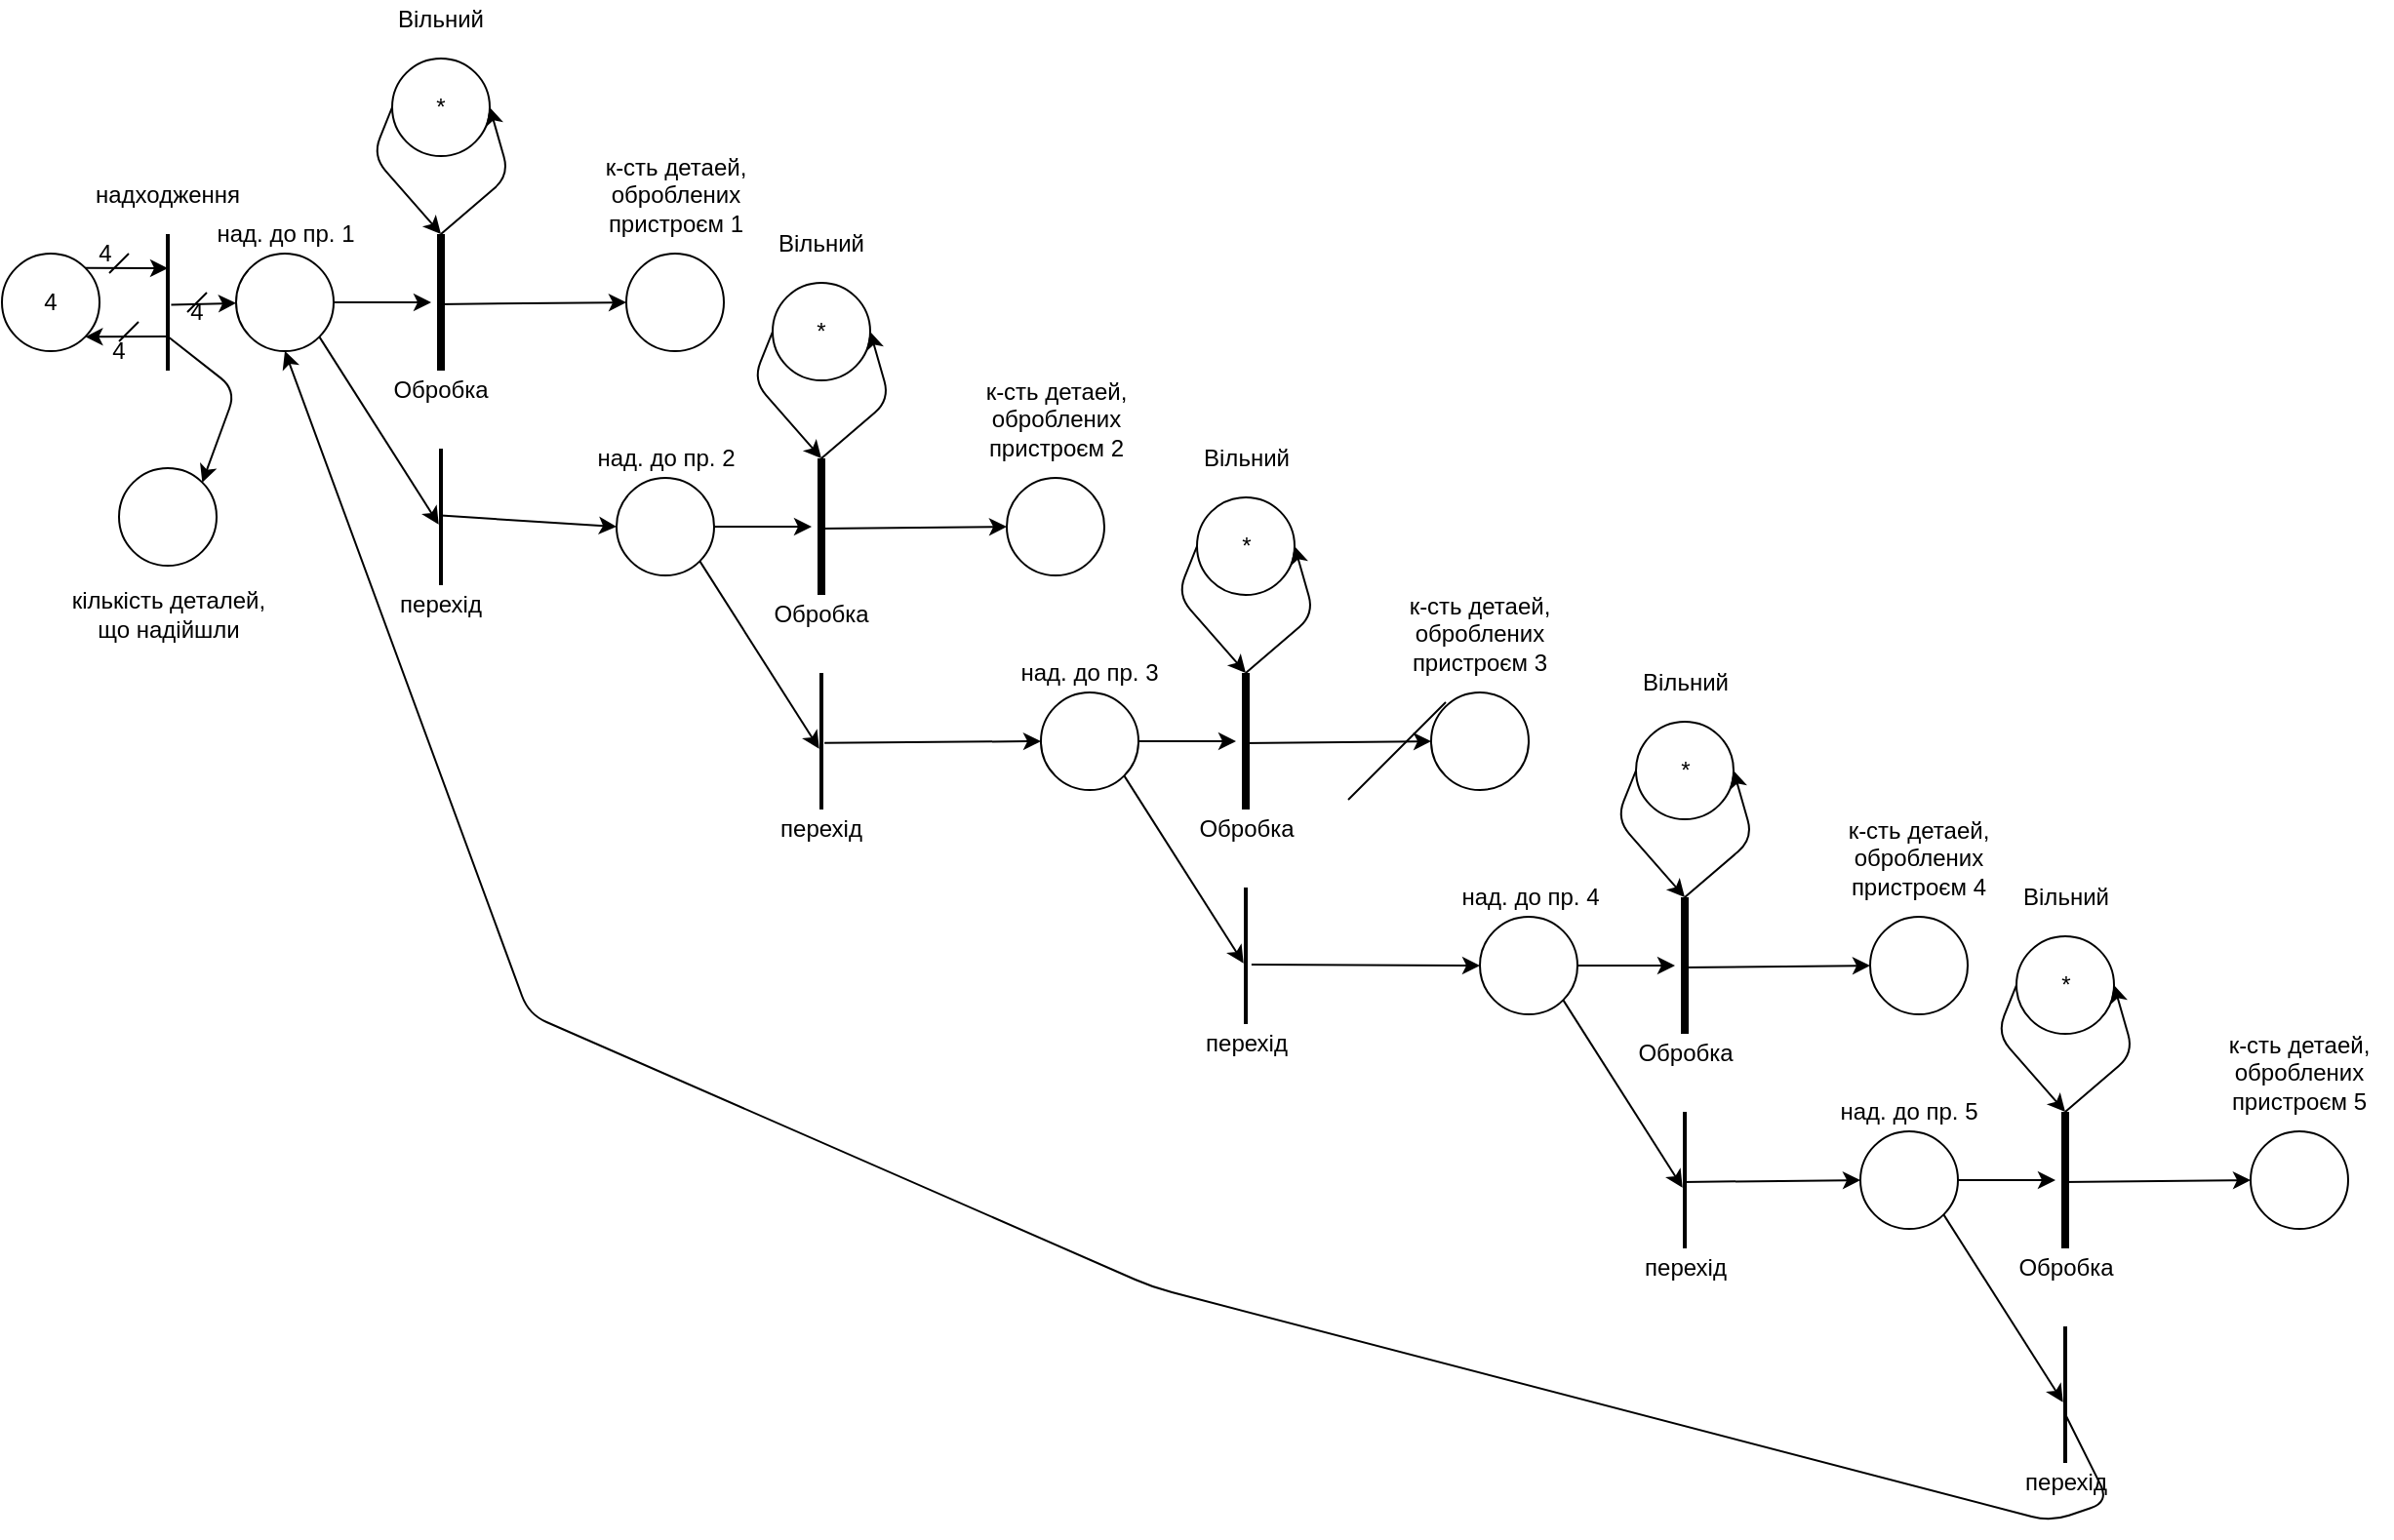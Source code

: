 <mxfile version="13.8.3" type="device"><diagram id="ny2dwYW43ycup7e7uSlZ" name="Page-1"><mxGraphModel dx="813" dy="1542" grid="1" gridSize="10" guides="1" tooltips="1" connect="1" arrows="1" fold="1" page="1" pageScale="1" pageWidth="850" pageHeight="1100" math="0" shadow="0"><root><mxCell id="0"/><mxCell id="1" parent="0"/><mxCell id="P1jIHPTxnFaDscFirMh2-157" value="4" style="ellipse;whiteSpace=wrap;html=1;aspect=fixed;" parent="1" vertex="1"><mxGeometry x="10" y="90" width="50" height="50" as="geometry"/></mxCell><mxCell id="P1jIHPTxnFaDscFirMh2-158" value="" style="line;strokeWidth=2;direction=south;html=1;" parent="1" vertex="1"><mxGeometry x="90" y="80" width="10" height="70" as="geometry"/></mxCell><mxCell id="P1jIHPTxnFaDscFirMh2-159" value="" style="endArrow=classic;html=1;exitX=1;exitY=0;exitDx=0;exitDy=0;entryX=0.25;entryY=0.5;entryDx=0;entryDy=0;entryPerimeter=0;" parent="1" source="P1jIHPTxnFaDscFirMh2-157" target="P1jIHPTxnFaDscFirMh2-158" edge="1"><mxGeometry width="50" height="50" relative="1" as="geometry"><mxPoint x="400" y="420" as="sourcePoint"/><mxPoint x="450" y="370" as="targetPoint"/></mxGeometry></mxCell><mxCell id="P1jIHPTxnFaDscFirMh2-160" value="" style="endArrow=classic;html=1;exitX=0.75;exitY=0.5;exitDx=0;exitDy=0;exitPerimeter=0;entryX=1;entryY=1;entryDx=0;entryDy=0;" parent="1" source="P1jIHPTxnFaDscFirMh2-158" target="P1jIHPTxnFaDscFirMh2-157" edge="1"><mxGeometry width="50" height="50" relative="1" as="geometry"><mxPoint x="400" y="420" as="sourcePoint"/><mxPoint x="450" y="370" as="targetPoint"/></mxGeometry></mxCell><mxCell id="P1jIHPTxnFaDscFirMh2-161" value="" style="ellipse;whiteSpace=wrap;html=1;aspect=fixed;" parent="1" vertex="1"><mxGeometry x="130" y="90" width="50" height="50" as="geometry"/></mxCell><mxCell id="P1jIHPTxnFaDscFirMh2-162" value="*" style="ellipse;whiteSpace=wrap;html=1;aspect=fixed;" parent="1" vertex="1"><mxGeometry x="210" y="-10" width="50" height="50" as="geometry"/></mxCell><mxCell id="P1jIHPTxnFaDscFirMh2-163" value="" style="ellipse;whiteSpace=wrap;html=1;aspect=fixed;" parent="1" vertex="1"><mxGeometry x="330" y="90" width="50" height="50" as="geometry"/></mxCell><mxCell id="P1jIHPTxnFaDscFirMh2-164" value="" style="ellipse;whiteSpace=wrap;html=1;aspect=fixed;" parent="1" vertex="1"><mxGeometry x="70" y="200" width="50" height="50" as="geometry"/></mxCell><mxCell id="P1jIHPTxnFaDscFirMh2-165" value="" style="line;strokeWidth=4;direction=south;html=1;" parent="1" vertex="1"><mxGeometry x="230" y="80" width="10" height="70" as="geometry"/></mxCell><mxCell id="P1jIHPTxnFaDscFirMh2-166" value="" style="endArrow=classic;html=1;exitX=0;exitY=0.5;exitDx=0;exitDy=0;exitPerimeter=0;entryX=1;entryY=0.5;entryDx=0;entryDy=0;" parent="1" source="P1jIHPTxnFaDscFirMh2-165" target="P1jIHPTxnFaDscFirMh2-162" edge="1"><mxGeometry width="50" height="50" relative="1" as="geometry"><mxPoint x="260" y="100" as="sourcePoint"/><mxPoint x="310" y="50" as="targetPoint"/><Array as="points"><mxPoint x="270" y="50"/></Array></mxGeometry></mxCell><mxCell id="P1jIHPTxnFaDscFirMh2-167" value="" style="endArrow=classic;html=1;exitX=0;exitY=0.5;exitDx=0;exitDy=0;entryX=0;entryY=0.5;entryDx=0;entryDy=0;entryPerimeter=0;" parent="1" source="P1jIHPTxnFaDscFirMh2-162" target="P1jIHPTxnFaDscFirMh2-165" edge="1"><mxGeometry width="50" height="50" relative="1" as="geometry"><mxPoint x="400" y="320" as="sourcePoint"/><mxPoint x="450" y="270" as="targetPoint"/><Array as="points"><mxPoint x="200" y="40"/></Array></mxGeometry></mxCell><mxCell id="P1jIHPTxnFaDscFirMh2-168" value="" style="endArrow=classic;html=1;exitX=0.514;exitY=0.7;exitDx=0;exitDy=0;exitPerimeter=0;entryX=0;entryY=0.5;entryDx=0;entryDy=0;" parent="1" source="P1jIHPTxnFaDscFirMh2-165" target="P1jIHPTxnFaDscFirMh2-163" edge="1"><mxGeometry width="50" height="50" relative="1" as="geometry"><mxPoint x="400" y="320" as="sourcePoint"/><mxPoint x="450" y="270" as="targetPoint"/></mxGeometry></mxCell><mxCell id="P1jIHPTxnFaDscFirMh2-169" value="" style="line;strokeWidth=2;direction=south;html=1;" parent="1" vertex="1"><mxGeometry x="230" y="190" width="10" height="70" as="geometry"/></mxCell><mxCell id="P1jIHPTxnFaDscFirMh2-170" value="" style="endArrow=classic;html=1;exitX=1;exitY=1;exitDx=0;exitDy=0;entryX=0.555;entryY=0.614;entryDx=0;entryDy=0;entryPerimeter=0;" parent="1" source="P1jIHPTxnFaDscFirMh2-161" target="P1jIHPTxnFaDscFirMh2-169" edge="1"><mxGeometry width="50" height="50" relative="1" as="geometry"><mxPoint x="240" y="210" as="sourcePoint"/><mxPoint x="290" y="160" as="targetPoint"/></mxGeometry></mxCell><mxCell id="P1jIHPTxnFaDscFirMh2-171" value="" style="endArrow=classic;html=1;exitX=1;exitY=0.5;exitDx=0;exitDy=0;" parent="1" source="P1jIHPTxnFaDscFirMh2-161" target="P1jIHPTxnFaDscFirMh2-165" edge="1"><mxGeometry width="50" height="50" relative="1" as="geometry"><mxPoint x="240" y="210" as="sourcePoint"/><mxPoint x="290" y="160" as="targetPoint"/></mxGeometry></mxCell><mxCell id="P1jIHPTxnFaDscFirMh2-172" value="" style="endArrow=classic;html=1;exitX=0.518;exitY=0.329;exitDx=0;exitDy=0;exitPerimeter=0;" parent="1" source="P1jIHPTxnFaDscFirMh2-158" target="P1jIHPTxnFaDscFirMh2-161" edge="1"><mxGeometry width="50" height="50" relative="1" as="geometry"><mxPoint x="240" y="210" as="sourcePoint"/><mxPoint x="290" y="160" as="targetPoint"/></mxGeometry></mxCell><mxCell id="P1jIHPTxnFaDscFirMh2-173" value="" style="endArrow=classic;html=1;exitX=0.75;exitY=0.5;exitDx=0;exitDy=0;exitPerimeter=0;entryX=1;entryY=0;entryDx=0;entryDy=0;" parent="1" source="P1jIHPTxnFaDscFirMh2-158" target="P1jIHPTxnFaDscFirMh2-164" edge="1"><mxGeometry width="50" height="50" relative="1" as="geometry"><mxPoint x="240" y="210" as="sourcePoint"/><mxPoint x="290" y="160" as="targetPoint"/><Array as="points"><mxPoint x="130" y="160"/></Array></mxGeometry></mxCell><mxCell id="P1jIHPTxnFaDscFirMh2-174" value="надходження" style="text;html=1;strokeColor=none;fillColor=none;align=center;verticalAlign=middle;whiteSpace=wrap;rounded=0;" parent="1" vertex="1"><mxGeometry x="75" y="50" width="40" height="20" as="geometry"/></mxCell><mxCell id="P1jIHPTxnFaDscFirMh2-175" value="над. до пр. 1" style="text;html=1;strokeColor=none;fillColor=none;align=center;verticalAlign=middle;whiteSpace=wrap;rounded=0;" parent="1" vertex="1"><mxGeometry x="112.5" y="70" width="85" height="20" as="geometry"/></mxCell><mxCell id="P1jIHPTxnFaDscFirMh2-176" value="Вільний" style="text;html=1;strokeColor=none;fillColor=none;align=center;verticalAlign=middle;whiteSpace=wrap;rounded=0;" parent="1" vertex="1"><mxGeometry x="215" y="-40" width="40" height="20" as="geometry"/></mxCell><mxCell id="P1jIHPTxnFaDscFirMh2-177" value="Обробка" style="text;html=1;strokeColor=none;fillColor=none;align=center;verticalAlign=middle;whiteSpace=wrap;rounded=0;" parent="1" vertex="1"><mxGeometry x="215" y="150" width="40" height="20" as="geometry"/></mxCell><mxCell id="P1jIHPTxnFaDscFirMh2-178" value="кількість деталей, що надійшли" style="text;html=1;strokeColor=none;fillColor=none;align=center;verticalAlign=middle;whiteSpace=wrap;rounded=0;" parent="1" vertex="1"><mxGeometry x="42.5" y="260" width="105" height="30" as="geometry"/></mxCell><mxCell id="P1jIHPTxnFaDscFirMh2-179" value="к-сть детаей, оброблених пристроєм 1" style="text;html=1;strokeColor=none;fillColor=none;align=center;verticalAlign=middle;whiteSpace=wrap;rounded=0;" parent="1" vertex="1"><mxGeometry x="307.5" y="50" width="95" height="20" as="geometry"/></mxCell><mxCell id="P1jIHPTxnFaDscFirMh2-180" value="" style="ellipse;whiteSpace=wrap;html=1;aspect=fixed;" parent="1" vertex="1"><mxGeometry x="325" y="205" width="50" height="50" as="geometry"/></mxCell><mxCell id="P1jIHPTxnFaDscFirMh2-181" value="*" style="ellipse;whiteSpace=wrap;html=1;aspect=fixed;" parent="1" vertex="1"><mxGeometry x="405" y="105" width="50" height="50" as="geometry"/></mxCell><mxCell id="P1jIHPTxnFaDscFirMh2-182" value="" style="ellipse;whiteSpace=wrap;html=1;aspect=fixed;" parent="1" vertex="1"><mxGeometry x="525" y="205" width="50" height="50" as="geometry"/></mxCell><mxCell id="P1jIHPTxnFaDscFirMh2-183" value="" style="line;strokeWidth=4;direction=south;html=1;" parent="1" vertex="1"><mxGeometry x="425" y="195" width="10" height="70" as="geometry"/></mxCell><mxCell id="P1jIHPTxnFaDscFirMh2-184" value="" style="endArrow=classic;html=1;exitX=0;exitY=0.5;exitDx=0;exitDy=0;exitPerimeter=0;entryX=1;entryY=0.5;entryDx=0;entryDy=0;" parent="1" source="P1jIHPTxnFaDscFirMh2-183" target="P1jIHPTxnFaDscFirMh2-181" edge="1"><mxGeometry width="50" height="50" relative="1" as="geometry"><mxPoint x="455" y="215" as="sourcePoint"/><mxPoint x="505" y="165" as="targetPoint"/><Array as="points"><mxPoint x="465" y="165"/></Array></mxGeometry></mxCell><mxCell id="P1jIHPTxnFaDscFirMh2-185" value="" style="endArrow=classic;html=1;exitX=0;exitY=0.5;exitDx=0;exitDy=0;entryX=0;entryY=0.5;entryDx=0;entryDy=0;entryPerimeter=0;" parent="1" source="P1jIHPTxnFaDscFirMh2-181" target="P1jIHPTxnFaDscFirMh2-183" edge="1"><mxGeometry width="50" height="50" relative="1" as="geometry"><mxPoint x="595" y="435" as="sourcePoint"/><mxPoint x="645" y="385" as="targetPoint"/><Array as="points"><mxPoint x="395" y="155"/></Array></mxGeometry></mxCell><mxCell id="P1jIHPTxnFaDscFirMh2-186" value="" style="endArrow=classic;html=1;exitX=0.514;exitY=0.7;exitDx=0;exitDy=0;exitPerimeter=0;entryX=0;entryY=0.5;entryDx=0;entryDy=0;" parent="1" source="P1jIHPTxnFaDscFirMh2-183" target="P1jIHPTxnFaDscFirMh2-182" edge="1"><mxGeometry width="50" height="50" relative="1" as="geometry"><mxPoint x="595" y="435" as="sourcePoint"/><mxPoint x="645" y="385" as="targetPoint"/></mxGeometry></mxCell><mxCell id="P1jIHPTxnFaDscFirMh2-187" value="" style="line;strokeWidth=2;direction=south;html=1;" parent="1" vertex="1"><mxGeometry x="425" y="305" width="10" height="70" as="geometry"/></mxCell><mxCell id="P1jIHPTxnFaDscFirMh2-188" value="" style="endArrow=classic;html=1;exitX=1;exitY=1;exitDx=0;exitDy=0;entryX=0.555;entryY=0.614;entryDx=0;entryDy=0;entryPerimeter=0;" parent="1" source="P1jIHPTxnFaDscFirMh2-180" target="P1jIHPTxnFaDscFirMh2-187" edge="1"><mxGeometry width="50" height="50" relative="1" as="geometry"><mxPoint x="435" y="325" as="sourcePoint"/><mxPoint x="485" y="275" as="targetPoint"/></mxGeometry></mxCell><mxCell id="P1jIHPTxnFaDscFirMh2-189" value="" style="endArrow=classic;html=1;exitX=1;exitY=0.5;exitDx=0;exitDy=0;" parent="1" source="P1jIHPTxnFaDscFirMh2-180" target="P1jIHPTxnFaDscFirMh2-183" edge="1"><mxGeometry width="50" height="50" relative="1" as="geometry"><mxPoint x="435" y="325" as="sourcePoint"/><mxPoint x="485" y="275" as="targetPoint"/></mxGeometry></mxCell><mxCell id="P1jIHPTxnFaDscFirMh2-190" value="над. до пр. 2" style="text;html=1;strokeColor=none;fillColor=none;align=center;verticalAlign=middle;whiteSpace=wrap;rounded=0;" parent="1" vertex="1"><mxGeometry x="307.5" y="185" width="85" height="20" as="geometry"/></mxCell><mxCell id="P1jIHPTxnFaDscFirMh2-191" value="Вільний" style="text;html=1;strokeColor=none;fillColor=none;align=center;verticalAlign=middle;whiteSpace=wrap;rounded=0;" parent="1" vertex="1"><mxGeometry x="410" y="75" width="40" height="20" as="geometry"/></mxCell><mxCell id="P1jIHPTxnFaDscFirMh2-192" value="Обробка" style="text;html=1;strokeColor=none;fillColor=none;align=center;verticalAlign=middle;whiteSpace=wrap;rounded=0;" parent="1" vertex="1"><mxGeometry x="410" y="265" width="40" height="20" as="geometry"/></mxCell><mxCell id="P1jIHPTxnFaDscFirMh2-193" value="к-сть детаей, оброблених пристроєм 2" style="text;html=1;strokeColor=none;fillColor=none;align=center;verticalAlign=middle;whiteSpace=wrap;rounded=0;" parent="1" vertex="1"><mxGeometry x="502.5" y="165" width="95" height="20" as="geometry"/></mxCell><mxCell id="P1jIHPTxnFaDscFirMh2-194" value="" style="ellipse;whiteSpace=wrap;html=1;aspect=fixed;" parent="1" vertex="1"><mxGeometry x="542.5" y="315" width="50" height="50" as="geometry"/></mxCell><mxCell id="P1jIHPTxnFaDscFirMh2-195" value="*" style="ellipse;whiteSpace=wrap;html=1;aspect=fixed;" parent="1" vertex="1"><mxGeometry x="622.5" y="215" width="50" height="50" as="geometry"/></mxCell><mxCell id="P1jIHPTxnFaDscFirMh2-196" value="" style="ellipse;whiteSpace=wrap;html=1;aspect=fixed;" parent="1" vertex="1"><mxGeometry x="742.5" y="315" width="50" height="50" as="geometry"/></mxCell><mxCell id="P1jIHPTxnFaDscFirMh2-197" value="" style="line;strokeWidth=4;direction=south;html=1;" parent="1" vertex="1"><mxGeometry x="642.5" y="305" width="10" height="70" as="geometry"/></mxCell><mxCell id="P1jIHPTxnFaDscFirMh2-198" value="" style="endArrow=classic;html=1;exitX=0;exitY=0.5;exitDx=0;exitDy=0;exitPerimeter=0;entryX=1;entryY=0.5;entryDx=0;entryDy=0;" parent="1" source="P1jIHPTxnFaDscFirMh2-197" target="P1jIHPTxnFaDscFirMh2-195" edge="1"><mxGeometry width="50" height="50" relative="1" as="geometry"><mxPoint x="672.5" y="325" as="sourcePoint"/><mxPoint x="722.5" y="275" as="targetPoint"/><Array as="points"><mxPoint x="682.5" y="275"/></Array></mxGeometry></mxCell><mxCell id="P1jIHPTxnFaDscFirMh2-199" value="" style="endArrow=classic;html=1;exitX=0;exitY=0.5;exitDx=0;exitDy=0;entryX=0;entryY=0.5;entryDx=0;entryDy=0;entryPerimeter=0;" parent="1" source="P1jIHPTxnFaDscFirMh2-195" target="P1jIHPTxnFaDscFirMh2-197" edge="1"><mxGeometry width="50" height="50" relative="1" as="geometry"><mxPoint x="812.5" y="545" as="sourcePoint"/><mxPoint x="862.5" y="495" as="targetPoint"/><Array as="points"><mxPoint x="612.5" y="265"/></Array></mxGeometry></mxCell><mxCell id="P1jIHPTxnFaDscFirMh2-200" value="" style="endArrow=classic;html=1;exitX=0.514;exitY=0.7;exitDx=0;exitDy=0;exitPerimeter=0;entryX=0;entryY=0.5;entryDx=0;entryDy=0;" parent="1" source="P1jIHPTxnFaDscFirMh2-197" target="P1jIHPTxnFaDscFirMh2-196" edge="1"><mxGeometry width="50" height="50" relative="1" as="geometry"><mxPoint x="812.5" y="545" as="sourcePoint"/><mxPoint x="862.5" y="495" as="targetPoint"/></mxGeometry></mxCell><mxCell id="P1jIHPTxnFaDscFirMh2-201" value="" style="line;strokeWidth=2;direction=south;html=1;" parent="1" vertex="1"><mxGeometry x="642.5" y="415" width="10" height="70" as="geometry"/></mxCell><mxCell id="P1jIHPTxnFaDscFirMh2-202" value="" style="endArrow=classic;html=1;exitX=1;exitY=1;exitDx=0;exitDy=0;entryX=0.555;entryY=0.614;entryDx=0;entryDy=0;entryPerimeter=0;" parent="1" source="P1jIHPTxnFaDscFirMh2-194" target="P1jIHPTxnFaDscFirMh2-201" edge="1"><mxGeometry width="50" height="50" relative="1" as="geometry"><mxPoint x="652.5" y="435" as="sourcePoint"/><mxPoint x="702.5" y="385" as="targetPoint"/></mxGeometry></mxCell><mxCell id="P1jIHPTxnFaDscFirMh2-203" value="" style="endArrow=classic;html=1;exitX=1;exitY=0.5;exitDx=0;exitDy=0;" parent="1" source="P1jIHPTxnFaDscFirMh2-194" target="P1jIHPTxnFaDscFirMh2-197" edge="1"><mxGeometry width="50" height="50" relative="1" as="geometry"><mxPoint x="652.5" y="435" as="sourcePoint"/><mxPoint x="702.5" y="385" as="targetPoint"/></mxGeometry></mxCell><mxCell id="P1jIHPTxnFaDscFirMh2-204" value="над. до пр. 3" style="text;html=1;strokeColor=none;fillColor=none;align=center;verticalAlign=middle;whiteSpace=wrap;rounded=0;" parent="1" vertex="1"><mxGeometry x="525" y="295" width="85" height="20" as="geometry"/></mxCell><mxCell id="P1jIHPTxnFaDscFirMh2-205" value="Вільний" style="text;html=1;strokeColor=none;fillColor=none;align=center;verticalAlign=middle;whiteSpace=wrap;rounded=0;" parent="1" vertex="1"><mxGeometry x="627.5" y="185" width="40" height="20" as="geometry"/></mxCell><mxCell id="P1jIHPTxnFaDscFirMh2-206" value="Обробка" style="text;html=1;strokeColor=none;fillColor=none;align=center;verticalAlign=middle;whiteSpace=wrap;rounded=0;" parent="1" vertex="1"><mxGeometry x="627.5" y="375" width="40" height="20" as="geometry"/></mxCell><mxCell id="P1jIHPTxnFaDscFirMh2-207" value="к-сть детаей, оброблених пристроєм 3" style="text;html=1;strokeColor=none;fillColor=none;align=center;verticalAlign=middle;whiteSpace=wrap;rounded=0;" parent="1" vertex="1"><mxGeometry x="720" y="275" width="95" height="20" as="geometry"/></mxCell><mxCell id="P1jIHPTxnFaDscFirMh2-208" value="" style="ellipse;whiteSpace=wrap;html=1;aspect=fixed;" parent="1" vertex="1"><mxGeometry x="767.5" y="430" width="50" height="50" as="geometry"/></mxCell><mxCell id="P1jIHPTxnFaDscFirMh2-209" value="*" style="ellipse;whiteSpace=wrap;html=1;aspect=fixed;" parent="1" vertex="1"><mxGeometry x="847.5" y="330" width="50" height="50" as="geometry"/></mxCell><mxCell id="P1jIHPTxnFaDscFirMh2-210" value="" style="ellipse;whiteSpace=wrap;html=1;aspect=fixed;" parent="1" vertex="1"><mxGeometry x="967.5" y="430" width="50" height="50" as="geometry"/></mxCell><mxCell id="P1jIHPTxnFaDscFirMh2-211" value="" style="line;strokeWidth=4;direction=south;html=1;" parent="1" vertex="1"><mxGeometry x="867.5" y="420" width="10" height="70" as="geometry"/></mxCell><mxCell id="P1jIHPTxnFaDscFirMh2-212" value="" style="endArrow=classic;html=1;exitX=0;exitY=0.5;exitDx=0;exitDy=0;exitPerimeter=0;entryX=1;entryY=0.5;entryDx=0;entryDy=0;" parent="1" source="P1jIHPTxnFaDscFirMh2-211" target="P1jIHPTxnFaDscFirMh2-209" edge="1"><mxGeometry width="50" height="50" relative="1" as="geometry"><mxPoint x="897.5" y="440" as="sourcePoint"/><mxPoint x="947.5" y="390" as="targetPoint"/><Array as="points"><mxPoint x="907.5" y="390"/></Array></mxGeometry></mxCell><mxCell id="P1jIHPTxnFaDscFirMh2-213" value="" style="endArrow=classic;html=1;exitX=0;exitY=0.5;exitDx=0;exitDy=0;entryX=0;entryY=0.5;entryDx=0;entryDy=0;entryPerimeter=0;" parent="1" source="P1jIHPTxnFaDscFirMh2-209" target="P1jIHPTxnFaDscFirMh2-211" edge="1"><mxGeometry width="50" height="50" relative="1" as="geometry"><mxPoint x="1037.5" y="660" as="sourcePoint"/><mxPoint x="1087.5" y="610" as="targetPoint"/><Array as="points"><mxPoint x="837.5" y="380"/></Array></mxGeometry></mxCell><mxCell id="P1jIHPTxnFaDscFirMh2-214" value="" style="endArrow=classic;html=1;exitX=0.514;exitY=0.7;exitDx=0;exitDy=0;exitPerimeter=0;entryX=0;entryY=0.5;entryDx=0;entryDy=0;" parent="1" source="P1jIHPTxnFaDscFirMh2-211" target="P1jIHPTxnFaDscFirMh2-210" edge="1"><mxGeometry width="50" height="50" relative="1" as="geometry"><mxPoint x="1037.5" y="660" as="sourcePoint"/><mxPoint x="1087.5" y="610" as="targetPoint"/></mxGeometry></mxCell><mxCell id="P1jIHPTxnFaDscFirMh2-215" value="" style="line;strokeWidth=2;direction=south;html=1;" parent="1" vertex="1"><mxGeometry x="867.5" y="530" width="10" height="70" as="geometry"/></mxCell><mxCell id="P1jIHPTxnFaDscFirMh2-216" value="" style="endArrow=classic;html=1;exitX=1;exitY=1;exitDx=0;exitDy=0;entryX=0.555;entryY=0.614;entryDx=0;entryDy=0;entryPerimeter=0;" parent="1" source="P1jIHPTxnFaDscFirMh2-208" target="P1jIHPTxnFaDscFirMh2-215" edge="1"><mxGeometry width="50" height="50" relative="1" as="geometry"><mxPoint x="877.5" y="550" as="sourcePoint"/><mxPoint x="927.5" y="500" as="targetPoint"/></mxGeometry></mxCell><mxCell id="P1jIHPTxnFaDscFirMh2-217" value="" style="endArrow=classic;html=1;exitX=1;exitY=0.5;exitDx=0;exitDy=0;" parent="1" source="P1jIHPTxnFaDscFirMh2-208" target="P1jIHPTxnFaDscFirMh2-211" edge="1"><mxGeometry width="50" height="50" relative="1" as="geometry"><mxPoint x="877.5" y="550" as="sourcePoint"/><mxPoint x="927.5" y="500" as="targetPoint"/></mxGeometry></mxCell><mxCell id="P1jIHPTxnFaDscFirMh2-218" value="над. до пр. 4" style="text;html=1;strokeColor=none;fillColor=none;align=center;verticalAlign=middle;whiteSpace=wrap;rounded=0;" parent="1" vertex="1"><mxGeometry x="751" y="410" width="85" height="20" as="geometry"/></mxCell><mxCell id="P1jIHPTxnFaDscFirMh2-219" value="Вільний" style="text;html=1;strokeColor=none;fillColor=none;align=center;verticalAlign=middle;whiteSpace=wrap;rounded=0;" parent="1" vertex="1"><mxGeometry x="852.5" y="300" width="40" height="20" as="geometry"/></mxCell><mxCell id="P1jIHPTxnFaDscFirMh2-220" value="Обробка" style="text;html=1;strokeColor=none;fillColor=none;align=center;verticalAlign=middle;whiteSpace=wrap;rounded=0;" parent="1" vertex="1"><mxGeometry x="852.5" y="490" width="40" height="20" as="geometry"/></mxCell><mxCell id="P1jIHPTxnFaDscFirMh2-221" value="к-сть детаей, оброблених пристроєм 4" style="text;html=1;strokeColor=none;fillColor=none;align=center;verticalAlign=middle;whiteSpace=wrap;rounded=0;" parent="1" vertex="1"><mxGeometry x="945" y="390" width="95" height="20" as="geometry"/></mxCell><mxCell id="P1jIHPTxnFaDscFirMh2-222" value="" style="ellipse;whiteSpace=wrap;html=1;aspect=fixed;" parent="1" vertex="1"><mxGeometry x="962.5" y="540" width="50" height="50" as="geometry"/></mxCell><mxCell id="P1jIHPTxnFaDscFirMh2-223" value="*" style="ellipse;whiteSpace=wrap;html=1;aspect=fixed;" parent="1" vertex="1"><mxGeometry x="1042.5" y="440" width="50" height="50" as="geometry"/></mxCell><mxCell id="P1jIHPTxnFaDscFirMh2-224" value="" style="ellipse;whiteSpace=wrap;html=1;aspect=fixed;" parent="1" vertex="1"><mxGeometry x="1162.5" y="540" width="50" height="50" as="geometry"/></mxCell><mxCell id="P1jIHPTxnFaDscFirMh2-225" value="" style="line;strokeWidth=4;direction=south;html=1;" parent="1" vertex="1"><mxGeometry x="1062.5" y="530" width="10" height="70" as="geometry"/></mxCell><mxCell id="P1jIHPTxnFaDscFirMh2-226" value="" style="endArrow=classic;html=1;exitX=0;exitY=0.5;exitDx=0;exitDy=0;exitPerimeter=0;entryX=1;entryY=0.5;entryDx=0;entryDy=0;" parent="1" source="P1jIHPTxnFaDscFirMh2-225" target="P1jIHPTxnFaDscFirMh2-223" edge="1"><mxGeometry width="50" height="50" relative="1" as="geometry"><mxPoint x="1092.5" y="550" as="sourcePoint"/><mxPoint x="1142.5" y="500" as="targetPoint"/><Array as="points"><mxPoint x="1102.5" y="500"/></Array></mxGeometry></mxCell><mxCell id="P1jIHPTxnFaDscFirMh2-227" value="" style="endArrow=classic;html=1;exitX=0;exitY=0.5;exitDx=0;exitDy=0;entryX=0;entryY=0.5;entryDx=0;entryDy=0;entryPerimeter=0;" parent="1" source="P1jIHPTxnFaDscFirMh2-223" target="P1jIHPTxnFaDscFirMh2-225" edge="1"><mxGeometry width="50" height="50" relative="1" as="geometry"><mxPoint x="1232.5" y="770" as="sourcePoint"/><mxPoint x="1282.5" y="720" as="targetPoint"/><Array as="points"><mxPoint x="1032.5" y="490"/></Array></mxGeometry></mxCell><mxCell id="P1jIHPTxnFaDscFirMh2-228" value="" style="endArrow=classic;html=1;exitX=0.514;exitY=0.7;exitDx=0;exitDy=0;exitPerimeter=0;entryX=0;entryY=0.5;entryDx=0;entryDy=0;" parent="1" source="P1jIHPTxnFaDscFirMh2-225" target="P1jIHPTxnFaDscFirMh2-224" edge="1"><mxGeometry width="50" height="50" relative="1" as="geometry"><mxPoint x="1232.5" y="770" as="sourcePoint"/><mxPoint x="1282.5" y="720" as="targetPoint"/></mxGeometry></mxCell><mxCell id="P1jIHPTxnFaDscFirMh2-229" value="" style="line;strokeWidth=2;direction=south;html=1;" parent="1" vertex="1"><mxGeometry x="1062.5" y="640" width="10" height="70" as="geometry"/></mxCell><mxCell id="P1jIHPTxnFaDscFirMh2-230" value="" style="endArrow=classic;html=1;exitX=1;exitY=1;exitDx=0;exitDy=0;entryX=0.555;entryY=0.614;entryDx=0;entryDy=0;entryPerimeter=0;" parent="1" source="P1jIHPTxnFaDscFirMh2-222" target="P1jIHPTxnFaDscFirMh2-229" edge="1"><mxGeometry width="50" height="50" relative="1" as="geometry"><mxPoint x="1072.5" y="660" as="sourcePoint"/><mxPoint x="1122.5" y="610" as="targetPoint"/></mxGeometry></mxCell><mxCell id="P1jIHPTxnFaDscFirMh2-231" value="" style="endArrow=classic;html=1;exitX=1;exitY=0.5;exitDx=0;exitDy=0;" parent="1" source="P1jIHPTxnFaDscFirMh2-222" target="P1jIHPTxnFaDscFirMh2-225" edge="1"><mxGeometry width="50" height="50" relative="1" as="geometry"><mxPoint x="1072.5" y="660" as="sourcePoint"/><mxPoint x="1122.5" y="610" as="targetPoint"/></mxGeometry></mxCell><mxCell id="P1jIHPTxnFaDscFirMh2-232" value="над. до пр. 5" style="text;html=1;strokeColor=none;fillColor=none;align=center;verticalAlign=middle;whiteSpace=wrap;rounded=0;" parent="1" vertex="1"><mxGeometry x="945" y="520" width="85" height="20" as="geometry"/></mxCell><mxCell id="P1jIHPTxnFaDscFirMh2-233" value="Вільний" style="text;html=1;strokeColor=none;fillColor=none;align=center;verticalAlign=middle;whiteSpace=wrap;rounded=0;" parent="1" vertex="1"><mxGeometry x="1047.5" y="410" width="40" height="20" as="geometry"/></mxCell><mxCell id="P1jIHPTxnFaDscFirMh2-234" value="Обробка" style="text;html=1;strokeColor=none;fillColor=none;align=center;verticalAlign=middle;whiteSpace=wrap;rounded=0;" parent="1" vertex="1"><mxGeometry x="1047.5" y="600" width="40" height="20" as="geometry"/></mxCell><mxCell id="P1jIHPTxnFaDscFirMh2-235" value="к-сть детаей, оброблених пристроєм 5" style="text;html=1;strokeColor=none;fillColor=none;align=center;verticalAlign=middle;whiteSpace=wrap;rounded=0;" parent="1" vertex="1"><mxGeometry x="1140" y="500" width="95" height="20" as="geometry"/></mxCell><mxCell id="P1jIHPTxnFaDscFirMh2-236" value="" style="endArrow=classic;html=1;exitX=0.49;exitY=0.5;exitDx=0;exitDy=0;exitPerimeter=0;entryX=0;entryY=0.5;entryDx=0;entryDy=0;" parent="1" source="P1jIHPTxnFaDscFirMh2-169" target="P1jIHPTxnFaDscFirMh2-180" edge="1"><mxGeometry width="50" height="50" relative="1" as="geometry"><mxPoint x="370" y="190" as="sourcePoint"/><mxPoint x="420" y="140" as="targetPoint"/></mxGeometry></mxCell><mxCell id="P1jIHPTxnFaDscFirMh2-237" value="перехід" style="text;html=1;strokeColor=none;fillColor=none;align=center;verticalAlign=middle;whiteSpace=wrap;rounded=0;" parent="1" vertex="1"><mxGeometry x="215" y="260" width="40" height="20" as="geometry"/></mxCell><mxCell id="P1jIHPTxnFaDscFirMh2-238" value="перехід" style="text;html=1;strokeColor=none;fillColor=none;align=center;verticalAlign=middle;whiteSpace=wrap;rounded=0;" parent="1" vertex="1"><mxGeometry x="410" y="375" width="40" height="20" as="geometry"/></mxCell><mxCell id="P1jIHPTxnFaDscFirMh2-239" value="перехід" style="text;html=1;strokeColor=none;fillColor=none;align=center;verticalAlign=middle;whiteSpace=wrap;rounded=0;" parent="1" vertex="1"><mxGeometry x="627.5" y="485" width="40" height="20" as="geometry"/></mxCell><mxCell id="P1jIHPTxnFaDscFirMh2-240" value="перехід" style="text;html=1;strokeColor=none;fillColor=none;align=center;verticalAlign=middle;whiteSpace=wrap;rounded=0;" parent="1" vertex="1"><mxGeometry x="852.5" y="600" width="40" height="20" as="geometry"/></mxCell><mxCell id="P1jIHPTxnFaDscFirMh2-241" value="перехід" style="text;html=1;strokeColor=none;fillColor=none;align=center;verticalAlign=middle;whiteSpace=wrap;rounded=0;" parent="1" vertex="1"><mxGeometry x="1047.5" y="710" width="40" height="20" as="geometry"/></mxCell><mxCell id="P1jIHPTxnFaDscFirMh2-242" value="" style="endArrow=classic;html=1;exitX=0.512;exitY=0.343;exitDx=0;exitDy=0;exitPerimeter=0;entryX=0;entryY=0.5;entryDx=0;entryDy=0;" parent="1" source="P1jIHPTxnFaDscFirMh2-187" target="P1jIHPTxnFaDscFirMh2-194" edge="1"><mxGeometry width="50" height="50" relative="1" as="geometry"><mxPoint x="340" y="280" as="sourcePoint"/><mxPoint x="390" y="230" as="targetPoint"/></mxGeometry></mxCell><mxCell id="P1jIHPTxnFaDscFirMh2-243" value="" style="endArrow=classic;html=1;entryX=0;entryY=0.5;entryDx=0;entryDy=0;exitX=0.565;exitY=0.207;exitDx=0;exitDy=0;exitPerimeter=0;" parent="1" source="P1jIHPTxnFaDscFirMh2-201" target="P1jIHPTxnFaDscFirMh2-208" edge="1"><mxGeometry width="50" height="50" relative="1" as="geometry"><mxPoint x="600" y="470" as="sourcePoint"/><mxPoint x="650" y="420" as="targetPoint"/></mxGeometry></mxCell><mxCell id="P1jIHPTxnFaDscFirMh2-244" value="" style="endArrow=classic;html=1;entryX=0;entryY=0.5;entryDx=0;entryDy=0;exitX=0.514;exitY=0.593;exitDx=0;exitDy=0;exitPerimeter=0;" parent="1" source="P1jIHPTxnFaDscFirMh2-215" target="P1jIHPTxnFaDscFirMh2-222" edge="1"><mxGeometry width="50" height="50" relative="1" as="geometry"><mxPoint x="970" y="610" as="sourcePoint"/><mxPoint x="1020" y="560" as="targetPoint"/></mxGeometry></mxCell><mxCell id="P1jIHPTxnFaDscFirMh2-245" value="" style="endArrow=classic;html=1;exitX=0.643;exitY=0.5;exitDx=0;exitDy=0;exitPerimeter=0;entryX=0.5;entryY=1;entryDx=0;entryDy=0;" parent="1" source="P1jIHPTxnFaDscFirMh2-229" target="P1jIHPTxnFaDscFirMh2-161" edge="1"><mxGeometry width="50" height="50" relative="1" as="geometry"><mxPoint x="700" y="670" as="sourcePoint"/><mxPoint x="190" y="280" as="targetPoint"/><Array as="points"><mxPoint x="1090" y="730"/><mxPoint x="1060" y="740"/><mxPoint x="600" y="620"/><mxPoint x="280" y="480"/></Array></mxGeometry></mxCell><mxCell id="Em1EnPWQCd6ln5a8MOx3-1" value="" style="endArrow=none;html=1;" edge="1" parent="1"><mxGeometry width="50" height="50" relative="1" as="geometry"><mxPoint x="700" y="370" as="sourcePoint"/><mxPoint x="750" y="320" as="targetPoint"/></mxGeometry></mxCell><mxCell id="Em1EnPWQCd6ln5a8MOx3-2" value="" style="endArrow=none;html=1;" edge="1" parent="1"><mxGeometry width="50" height="50" relative="1" as="geometry"><mxPoint x="65" y="100" as="sourcePoint"/><mxPoint x="75" y="90" as="targetPoint"/></mxGeometry></mxCell><mxCell id="Em1EnPWQCd6ln5a8MOx3-3" value="" style="endArrow=none;html=1;" edge="1" parent="1"><mxGeometry width="50" height="50" relative="1" as="geometry"><mxPoint x="70" y="135" as="sourcePoint"/><mxPoint x="80" y="125" as="targetPoint"/></mxGeometry></mxCell><mxCell id="Em1EnPWQCd6ln5a8MOx3-4" value="4" style="text;html=1;strokeColor=none;fillColor=none;align=center;verticalAlign=middle;whiteSpace=wrap;rounded=0;" vertex="1" parent="1"><mxGeometry x="42.5" y="80" width="40" height="20" as="geometry"/></mxCell><mxCell id="Em1EnPWQCd6ln5a8MOx3-5" value="4" style="text;html=1;strokeColor=none;fillColor=none;align=center;verticalAlign=middle;whiteSpace=wrap;rounded=0;" vertex="1" parent="1"><mxGeometry x="50" y="130" width="40" height="20" as="geometry"/></mxCell><mxCell id="Em1EnPWQCd6ln5a8MOx3-6" value="" style="endArrow=none;html=1;" edge="1" parent="1"><mxGeometry width="50" height="50" relative="1" as="geometry"><mxPoint x="105" y="120" as="sourcePoint"/><mxPoint x="115" y="110" as="targetPoint"/></mxGeometry></mxCell><mxCell id="Em1EnPWQCd6ln5a8MOx3-8" value="4" style="text;html=1;strokeColor=none;fillColor=none;align=center;verticalAlign=middle;whiteSpace=wrap;rounded=0;" vertex="1" parent="1"><mxGeometry x="90" y="110" width="40" height="20" as="geometry"/></mxCell></root></mxGraphModel></diagram></mxfile>